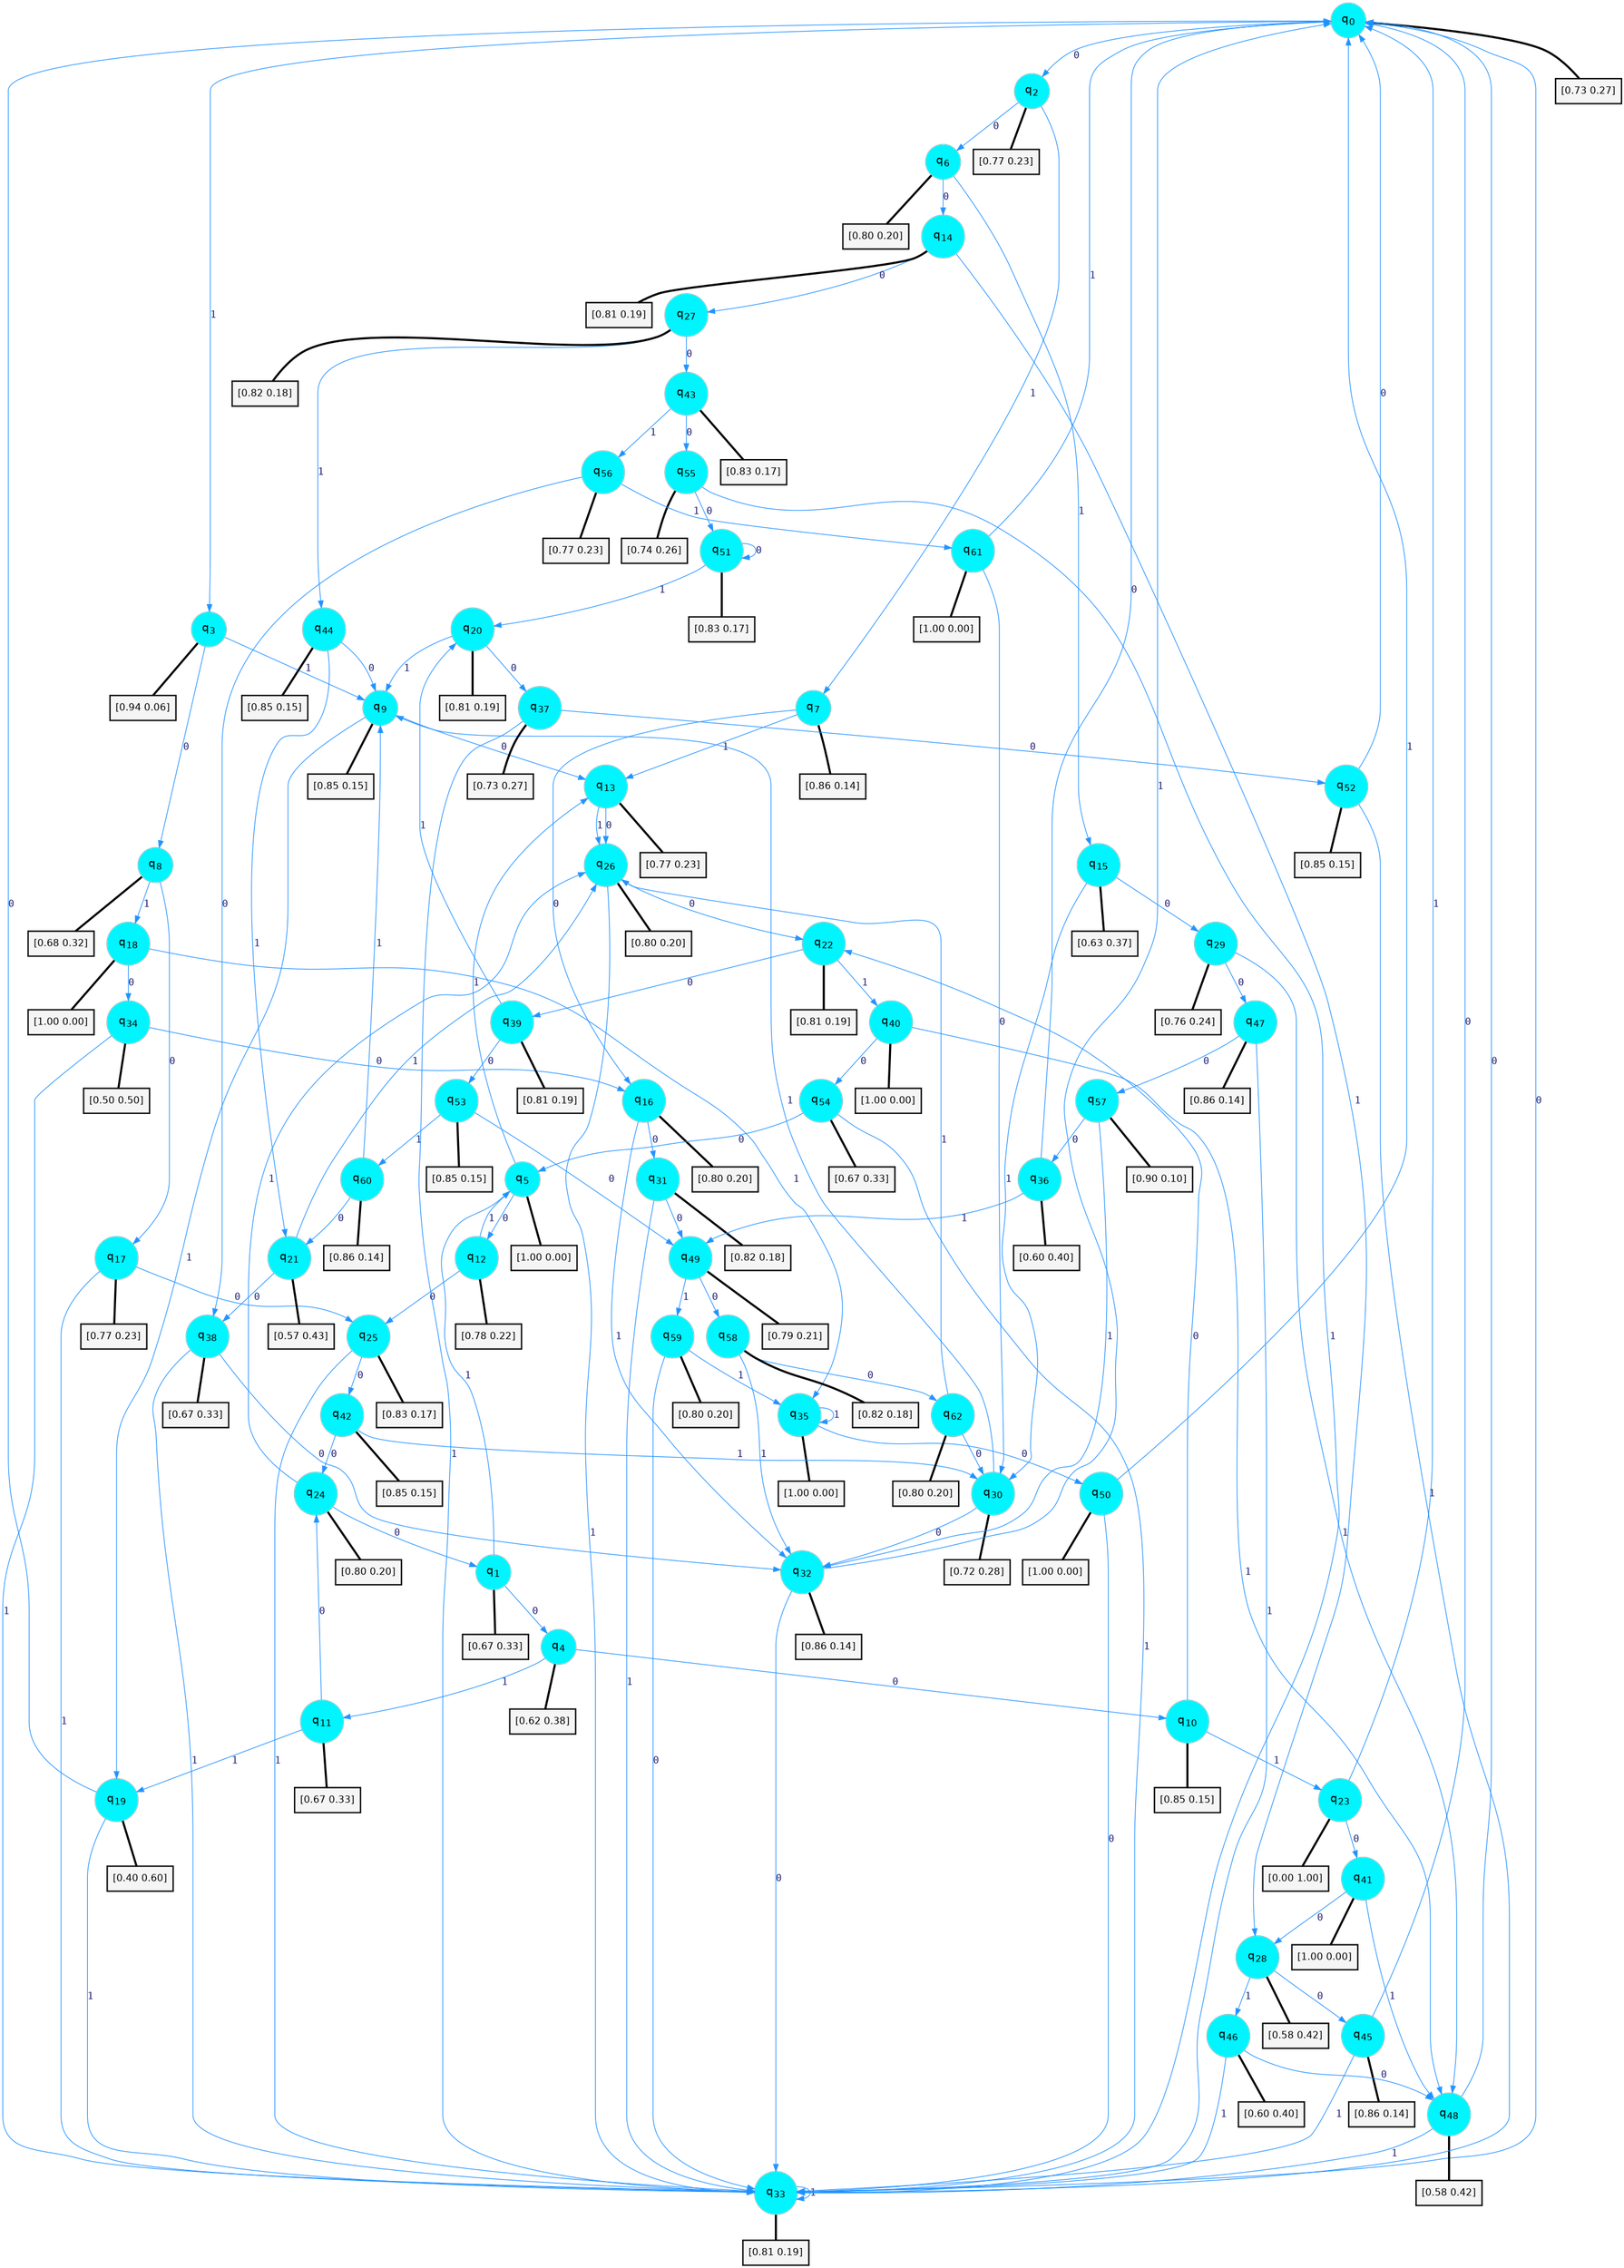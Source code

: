 digraph G {
graph [
bgcolor=transparent, dpi=300, rankdir=TD, size="40,25"];
node [
color=gray, fillcolor=turquoise1, fontcolor=black, fontname=Helvetica, fontsize=16, fontweight=bold, shape=circle, style=filled];
edge [
arrowsize=1, color=dodgerblue1, fontcolor=midnightblue, fontname=courier, fontweight=bold, penwidth=1, style=solid, weight=20];
0[label=<q<SUB>0</SUB>>];
1[label=<q<SUB>1</SUB>>];
2[label=<q<SUB>2</SUB>>];
3[label=<q<SUB>3</SUB>>];
4[label=<q<SUB>4</SUB>>];
5[label=<q<SUB>5</SUB>>];
6[label=<q<SUB>6</SUB>>];
7[label=<q<SUB>7</SUB>>];
8[label=<q<SUB>8</SUB>>];
9[label=<q<SUB>9</SUB>>];
10[label=<q<SUB>10</SUB>>];
11[label=<q<SUB>11</SUB>>];
12[label=<q<SUB>12</SUB>>];
13[label=<q<SUB>13</SUB>>];
14[label=<q<SUB>14</SUB>>];
15[label=<q<SUB>15</SUB>>];
16[label=<q<SUB>16</SUB>>];
17[label=<q<SUB>17</SUB>>];
18[label=<q<SUB>18</SUB>>];
19[label=<q<SUB>19</SUB>>];
20[label=<q<SUB>20</SUB>>];
21[label=<q<SUB>21</SUB>>];
22[label=<q<SUB>22</SUB>>];
23[label=<q<SUB>23</SUB>>];
24[label=<q<SUB>24</SUB>>];
25[label=<q<SUB>25</SUB>>];
26[label=<q<SUB>26</SUB>>];
27[label=<q<SUB>27</SUB>>];
28[label=<q<SUB>28</SUB>>];
29[label=<q<SUB>29</SUB>>];
30[label=<q<SUB>30</SUB>>];
31[label=<q<SUB>31</SUB>>];
32[label=<q<SUB>32</SUB>>];
33[label=<q<SUB>33</SUB>>];
34[label=<q<SUB>34</SUB>>];
35[label=<q<SUB>35</SUB>>];
36[label=<q<SUB>36</SUB>>];
37[label=<q<SUB>37</SUB>>];
38[label=<q<SUB>38</SUB>>];
39[label=<q<SUB>39</SUB>>];
40[label=<q<SUB>40</SUB>>];
41[label=<q<SUB>41</SUB>>];
42[label=<q<SUB>42</SUB>>];
43[label=<q<SUB>43</SUB>>];
44[label=<q<SUB>44</SUB>>];
45[label=<q<SUB>45</SUB>>];
46[label=<q<SUB>46</SUB>>];
47[label=<q<SUB>47</SUB>>];
48[label=<q<SUB>48</SUB>>];
49[label=<q<SUB>49</SUB>>];
50[label=<q<SUB>50</SUB>>];
51[label=<q<SUB>51</SUB>>];
52[label=<q<SUB>52</SUB>>];
53[label=<q<SUB>53</SUB>>];
54[label=<q<SUB>54</SUB>>];
55[label=<q<SUB>55</SUB>>];
56[label=<q<SUB>56</SUB>>];
57[label=<q<SUB>57</SUB>>];
58[label=<q<SUB>58</SUB>>];
59[label=<q<SUB>59</SUB>>];
60[label=<q<SUB>60</SUB>>];
61[label=<q<SUB>61</SUB>>];
62[label=<q<SUB>62</SUB>>];
63[label="[0.73 0.27]", shape=box,fontcolor=black, fontname=Helvetica, fontsize=14, penwidth=2, fillcolor=whitesmoke,color=black];
64[label="[0.67 0.33]", shape=box,fontcolor=black, fontname=Helvetica, fontsize=14, penwidth=2, fillcolor=whitesmoke,color=black];
65[label="[0.77 0.23]", shape=box,fontcolor=black, fontname=Helvetica, fontsize=14, penwidth=2, fillcolor=whitesmoke,color=black];
66[label="[0.94 0.06]", shape=box,fontcolor=black, fontname=Helvetica, fontsize=14, penwidth=2, fillcolor=whitesmoke,color=black];
67[label="[0.62 0.38]", shape=box,fontcolor=black, fontname=Helvetica, fontsize=14, penwidth=2, fillcolor=whitesmoke,color=black];
68[label="[1.00 0.00]", shape=box,fontcolor=black, fontname=Helvetica, fontsize=14, penwidth=2, fillcolor=whitesmoke,color=black];
69[label="[0.80 0.20]", shape=box,fontcolor=black, fontname=Helvetica, fontsize=14, penwidth=2, fillcolor=whitesmoke,color=black];
70[label="[0.86 0.14]", shape=box,fontcolor=black, fontname=Helvetica, fontsize=14, penwidth=2, fillcolor=whitesmoke,color=black];
71[label="[0.68 0.32]", shape=box,fontcolor=black, fontname=Helvetica, fontsize=14, penwidth=2, fillcolor=whitesmoke,color=black];
72[label="[0.85 0.15]", shape=box,fontcolor=black, fontname=Helvetica, fontsize=14, penwidth=2, fillcolor=whitesmoke,color=black];
73[label="[0.85 0.15]", shape=box,fontcolor=black, fontname=Helvetica, fontsize=14, penwidth=2, fillcolor=whitesmoke,color=black];
74[label="[0.67 0.33]", shape=box,fontcolor=black, fontname=Helvetica, fontsize=14, penwidth=2, fillcolor=whitesmoke,color=black];
75[label="[0.78 0.22]", shape=box,fontcolor=black, fontname=Helvetica, fontsize=14, penwidth=2, fillcolor=whitesmoke,color=black];
76[label="[0.77 0.23]", shape=box,fontcolor=black, fontname=Helvetica, fontsize=14, penwidth=2, fillcolor=whitesmoke,color=black];
77[label="[0.81 0.19]", shape=box,fontcolor=black, fontname=Helvetica, fontsize=14, penwidth=2, fillcolor=whitesmoke,color=black];
78[label="[0.63 0.37]", shape=box,fontcolor=black, fontname=Helvetica, fontsize=14, penwidth=2, fillcolor=whitesmoke,color=black];
79[label="[0.80 0.20]", shape=box,fontcolor=black, fontname=Helvetica, fontsize=14, penwidth=2, fillcolor=whitesmoke,color=black];
80[label="[0.77 0.23]", shape=box,fontcolor=black, fontname=Helvetica, fontsize=14, penwidth=2, fillcolor=whitesmoke,color=black];
81[label="[1.00 0.00]", shape=box,fontcolor=black, fontname=Helvetica, fontsize=14, penwidth=2, fillcolor=whitesmoke,color=black];
82[label="[0.40 0.60]", shape=box,fontcolor=black, fontname=Helvetica, fontsize=14, penwidth=2, fillcolor=whitesmoke,color=black];
83[label="[0.81 0.19]", shape=box,fontcolor=black, fontname=Helvetica, fontsize=14, penwidth=2, fillcolor=whitesmoke,color=black];
84[label="[0.57 0.43]", shape=box,fontcolor=black, fontname=Helvetica, fontsize=14, penwidth=2, fillcolor=whitesmoke,color=black];
85[label="[0.81 0.19]", shape=box,fontcolor=black, fontname=Helvetica, fontsize=14, penwidth=2, fillcolor=whitesmoke,color=black];
86[label="[0.00 1.00]", shape=box,fontcolor=black, fontname=Helvetica, fontsize=14, penwidth=2, fillcolor=whitesmoke,color=black];
87[label="[0.80 0.20]", shape=box,fontcolor=black, fontname=Helvetica, fontsize=14, penwidth=2, fillcolor=whitesmoke,color=black];
88[label="[0.83 0.17]", shape=box,fontcolor=black, fontname=Helvetica, fontsize=14, penwidth=2, fillcolor=whitesmoke,color=black];
89[label="[0.80 0.20]", shape=box,fontcolor=black, fontname=Helvetica, fontsize=14, penwidth=2, fillcolor=whitesmoke,color=black];
90[label="[0.82 0.18]", shape=box,fontcolor=black, fontname=Helvetica, fontsize=14, penwidth=2, fillcolor=whitesmoke,color=black];
91[label="[0.58 0.42]", shape=box,fontcolor=black, fontname=Helvetica, fontsize=14, penwidth=2, fillcolor=whitesmoke,color=black];
92[label="[0.76 0.24]", shape=box,fontcolor=black, fontname=Helvetica, fontsize=14, penwidth=2, fillcolor=whitesmoke,color=black];
93[label="[0.72 0.28]", shape=box,fontcolor=black, fontname=Helvetica, fontsize=14, penwidth=2, fillcolor=whitesmoke,color=black];
94[label="[0.82 0.18]", shape=box,fontcolor=black, fontname=Helvetica, fontsize=14, penwidth=2, fillcolor=whitesmoke,color=black];
95[label="[0.86 0.14]", shape=box,fontcolor=black, fontname=Helvetica, fontsize=14, penwidth=2, fillcolor=whitesmoke,color=black];
96[label="[0.81 0.19]", shape=box,fontcolor=black, fontname=Helvetica, fontsize=14, penwidth=2, fillcolor=whitesmoke,color=black];
97[label="[0.50 0.50]", shape=box,fontcolor=black, fontname=Helvetica, fontsize=14, penwidth=2, fillcolor=whitesmoke,color=black];
98[label="[1.00 0.00]", shape=box,fontcolor=black, fontname=Helvetica, fontsize=14, penwidth=2, fillcolor=whitesmoke,color=black];
99[label="[0.60 0.40]", shape=box,fontcolor=black, fontname=Helvetica, fontsize=14, penwidth=2, fillcolor=whitesmoke,color=black];
100[label="[0.73 0.27]", shape=box,fontcolor=black, fontname=Helvetica, fontsize=14, penwidth=2, fillcolor=whitesmoke,color=black];
101[label="[0.67 0.33]", shape=box,fontcolor=black, fontname=Helvetica, fontsize=14, penwidth=2, fillcolor=whitesmoke,color=black];
102[label="[0.81 0.19]", shape=box,fontcolor=black, fontname=Helvetica, fontsize=14, penwidth=2, fillcolor=whitesmoke,color=black];
103[label="[1.00 0.00]", shape=box,fontcolor=black, fontname=Helvetica, fontsize=14, penwidth=2, fillcolor=whitesmoke,color=black];
104[label="[1.00 0.00]", shape=box,fontcolor=black, fontname=Helvetica, fontsize=14, penwidth=2, fillcolor=whitesmoke,color=black];
105[label="[0.85 0.15]", shape=box,fontcolor=black, fontname=Helvetica, fontsize=14, penwidth=2, fillcolor=whitesmoke,color=black];
106[label="[0.83 0.17]", shape=box,fontcolor=black, fontname=Helvetica, fontsize=14, penwidth=2, fillcolor=whitesmoke,color=black];
107[label="[0.85 0.15]", shape=box,fontcolor=black, fontname=Helvetica, fontsize=14, penwidth=2, fillcolor=whitesmoke,color=black];
108[label="[0.86 0.14]", shape=box,fontcolor=black, fontname=Helvetica, fontsize=14, penwidth=2, fillcolor=whitesmoke,color=black];
109[label="[0.60 0.40]", shape=box,fontcolor=black, fontname=Helvetica, fontsize=14, penwidth=2, fillcolor=whitesmoke,color=black];
110[label="[0.86 0.14]", shape=box,fontcolor=black, fontname=Helvetica, fontsize=14, penwidth=2, fillcolor=whitesmoke,color=black];
111[label="[0.58 0.42]", shape=box,fontcolor=black, fontname=Helvetica, fontsize=14, penwidth=2, fillcolor=whitesmoke,color=black];
112[label="[0.79 0.21]", shape=box,fontcolor=black, fontname=Helvetica, fontsize=14, penwidth=2, fillcolor=whitesmoke,color=black];
113[label="[1.00 0.00]", shape=box,fontcolor=black, fontname=Helvetica, fontsize=14, penwidth=2, fillcolor=whitesmoke,color=black];
114[label="[0.83 0.17]", shape=box,fontcolor=black, fontname=Helvetica, fontsize=14, penwidth=2, fillcolor=whitesmoke,color=black];
115[label="[0.85 0.15]", shape=box,fontcolor=black, fontname=Helvetica, fontsize=14, penwidth=2, fillcolor=whitesmoke,color=black];
116[label="[0.85 0.15]", shape=box,fontcolor=black, fontname=Helvetica, fontsize=14, penwidth=2, fillcolor=whitesmoke,color=black];
117[label="[0.67 0.33]", shape=box,fontcolor=black, fontname=Helvetica, fontsize=14, penwidth=2, fillcolor=whitesmoke,color=black];
118[label="[0.74 0.26]", shape=box,fontcolor=black, fontname=Helvetica, fontsize=14, penwidth=2, fillcolor=whitesmoke,color=black];
119[label="[0.77 0.23]", shape=box,fontcolor=black, fontname=Helvetica, fontsize=14, penwidth=2, fillcolor=whitesmoke,color=black];
120[label="[0.90 0.10]", shape=box,fontcolor=black, fontname=Helvetica, fontsize=14, penwidth=2, fillcolor=whitesmoke,color=black];
121[label="[0.82 0.18]", shape=box,fontcolor=black, fontname=Helvetica, fontsize=14, penwidth=2, fillcolor=whitesmoke,color=black];
122[label="[0.80 0.20]", shape=box,fontcolor=black, fontname=Helvetica, fontsize=14, penwidth=2, fillcolor=whitesmoke,color=black];
123[label="[0.86 0.14]", shape=box,fontcolor=black, fontname=Helvetica, fontsize=14, penwidth=2, fillcolor=whitesmoke,color=black];
124[label="[1.00 0.00]", shape=box,fontcolor=black, fontname=Helvetica, fontsize=14, penwidth=2, fillcolor=whitesmoke,color=black];
125[label="[0.80 0.20]", shape=box,fontcolor=black, fontname=Helvetica, fontsize=14, penwidth=2, fillcolor=whitesmoke,color=black];
0->2 [label=0];
0->3 [label=1];
0->63 [arrowhead=none, penwidth=3,color=black];
1->4 [label=0];
1->5 [label=1];
1->64 [arrowhead=none, penwidth=3,color=black];
2->6 [label=0];
2->7 [label=1];
2->65 [arrowhead=none, penwidth=3,color=black];
3->8 [label=0];
3->9 [label=1];
3->66 [arrowhead=none, penwidth=3,color=black];
4->10 [label=0];
4->11 [label=1];
4->67 [arrowhead=none, penwidth=3,color=black];
5->12 [label=0];
5->13 [label=1];
5->68 [arrowhead=none, penwidth=3,color=black];
6->14 [label=0];
6->15 [label=1];
6->69 [arrowhead=none, penwidth=3,color=black];
7->16 [label=0];
7->13 [label=1];
7->70 [arrowhead=none, penwidth=3,color=black];
8->17 [label=0];
8->18 [label=1];
8->71 [arrowhead=none, penwidth=3,color=black];
9->13 [label=0];
9->19 [label=1];
9->72 [arrowhead=none, penwidth=3,color=black];
10->22 [label=0];
10->23 [label=1];
10->73 [arrowhead=none, penwidth=3,color=black];
11->24 [label=0];
11->19 [label=1];
11->74 [arrowhead=none, penwidth=3,color=black];
12->25 [label=0];
12->5 [label=1];
12->75 [arrowhead=none, penwidth=3,color=black];
13->26 [label=0];
13->26 [label=1];
13->76 [arrowhead=none, penwidth=3,color=black];
14->27 [label=0];
14->28 [label=1];
14->77 [arrowhead=none, penwidth=3,color=black];
15->29 [label=0];
15->30 [label=1];
15->78 [arrowhead=none, penwidth=3,color=black];
16->31 [label=0];
16->32 [label=1];
16->79 [arrowhead=none, penwidth=3,color=black];
17->25 [label=0];
17->33 [label=1];
17->80 [arrowhead=none, penwidth=3,color=black];
18->34 [label=0];
18->35 [label=1];
18->81 [arrowhead=none, penwidth=3,color=black];
19->0 [label=0];
19->33 [label=1];
19->82 [arrowhead=none, penwidth=3,color=black];
20->37 [label=0];
20->9 [label=1];
20->83 [arrowhead=none, penwidth=3,color=black];
21->38 [label=0];
21->26 [label=1];
21->84 [arrowhead=none, penwidth=3,color=black];
22->39 [label=0];
22->40 [label=1];
22->85 [arrowhead=none, penwidth=3,color=black];
23->41 [label=0];
23->0 [label=1];
23->86 [arrowhead=none, penwidth=3,color=black];
24->1 [label=0];
24->26 [label=1];
24->87 [arrowhead=none, penwidth=3,color=black];
25->42 [label=0];
25->33 [label=1];
25->88 [arrowhead=none, penwidth=3,color=black];
26->22 [label=0];
26->33 [label=1];
26->89 [arrowhead=none, penwidth=3,color=black];
27->43 [label=0];
27->44 [label=1];
27->90 [arrowhead=none, penwidth=3,color=black];
28->45 [label=0];
28->46 [label=1];
28->91 [arrowhead=none, penwidth=3,color=black];
29->47 [label=0];
29->48 [label=1];
29->92 [arrowhead=none, penwidth=3,color=black];
30->32 [label=0];
30->9 [label=1];
30->93 [arrowhead=none, penwidth=3,color=black];
31->49 [label=0];
31->33 [label=1];
31->94 [arrowhead=none, penwidth=3,color=black];
32->33 [label=0];
32->0 [label=1];
32->95 [arrowhead=none, penwidth=3,color=black];
33->0 [label=0];
33->33 [label=1];
33->96 [arrowhead=none, penwidth=3,color=black];
34->16 [label=0];
34->33 [label=1];
34->97 [arrowhead=none, penwidth=3,color=black];
35->50 [label=0];
35->35 [label=1];
35->98 [arrowhead=none, penwidth=3,color=black];
36->0 [label=0];
36->49 [label=1];
36->99 [arrowhead=none, penwidth=3,color=black];
37->52 [label=0];
37->33 [label=1];
37->100 [arrowhead=none, penwidth=3,color=black];
38->32 [label=0];
38->33 [label=1];
38->101 [arrowhead=none, penwidth=3,color=black];
39->53 [label=0];
39->20 [label=1];
39->102 [arrowhead=none, penwidth=3,color=black];
40->54 [label=0];
40->48 [label=1];
40->103 [arrowhead=none, penwidth=3,color=black];
41->28 [label=0];
41->48 [label=1];
41->104 [arrowhead=none, penwidth=3,color=black];
42->24 [label=0];
42->30 [label=1];
42->105 [arrowhead=none, penwidth=3,color=black];
43->55 [label=0];
43->56 [label=1];
43->106 [arrowhead=none, penwidth=3,color=black];
44->9 [label=0];
44->21 [label=1];
44->107 [arrowhead=none, penwidth=3,color=black];
45->0 [label=0];
45->33 [label=1];
45->108 [arrowhead=none, penwidth=3,color=black];
46->48 [label=0];
46->33 [label=1];
46->109 [arrowhead=none, penwidth=3,color=black];
47->57 [label=0];
47->33 [label=1];
47->110 [arrowhead=none, penwidth=3,color=black];
48->0 [label=0];
48->33 [label=1];
48->111 [arrowhead=none, penwidth=3,color=black];
49->58 [label=0];
49->59 [label=1];
49->112 [arrowhead=none, penwidth=3,color=black];
50->33 [label=0];
50->0 [label=1];
50->113 [arrowhead=none, penwidth=3,color=black];
51->51 [label=0];
51->20 [label=1];
51->114 [arrowhead=none, penwidth=3,color=black];
52->0 [label=0];
52->33 [label=1];
52->115 [arrowhead=none, penwidth=3,color=black];
53->49 [label=0];
53->60 [label=1];
53->116 [arrowhead=none, penwidth=3,color=black];
54->5 [label=0];
54->33 [label=1];
54->117 [arrowhead=none, penwidth=3,color=black];
55->51 [label=0];
55->33 [label=1];
55->118 [arrowhead=none, penwidth=3,color=black];
56->38 [label=0];
56->61 [label=1];
56->119 [arrowhead=none, penwidth=3,color=black];
57->36 [label=0];
57->32 [label=1];
57->120 [arrowhead=none, penwidth=3,color=black];
58->62 [label=0];
58->32 [label=1];
58->121 [arrowhead=none, penwidth=3,color=black];
59->33 [label=0];
59->35 [label=1];
59->122 [arrowhead=none, penwidth=3,color=black];
60->21 [label=0];
60->9 [label=1];
60->123 [arrowhead=none, penwidth=3,color=black];
61->30 [label=0];
61->0 [label=1];
61->124 [arrowhead=none, penwidth=3,color=black];
62->30 [label=0];
62->26 [label=1];
62->125 [arrowhead=none, penwidth=3,color=black];
}
